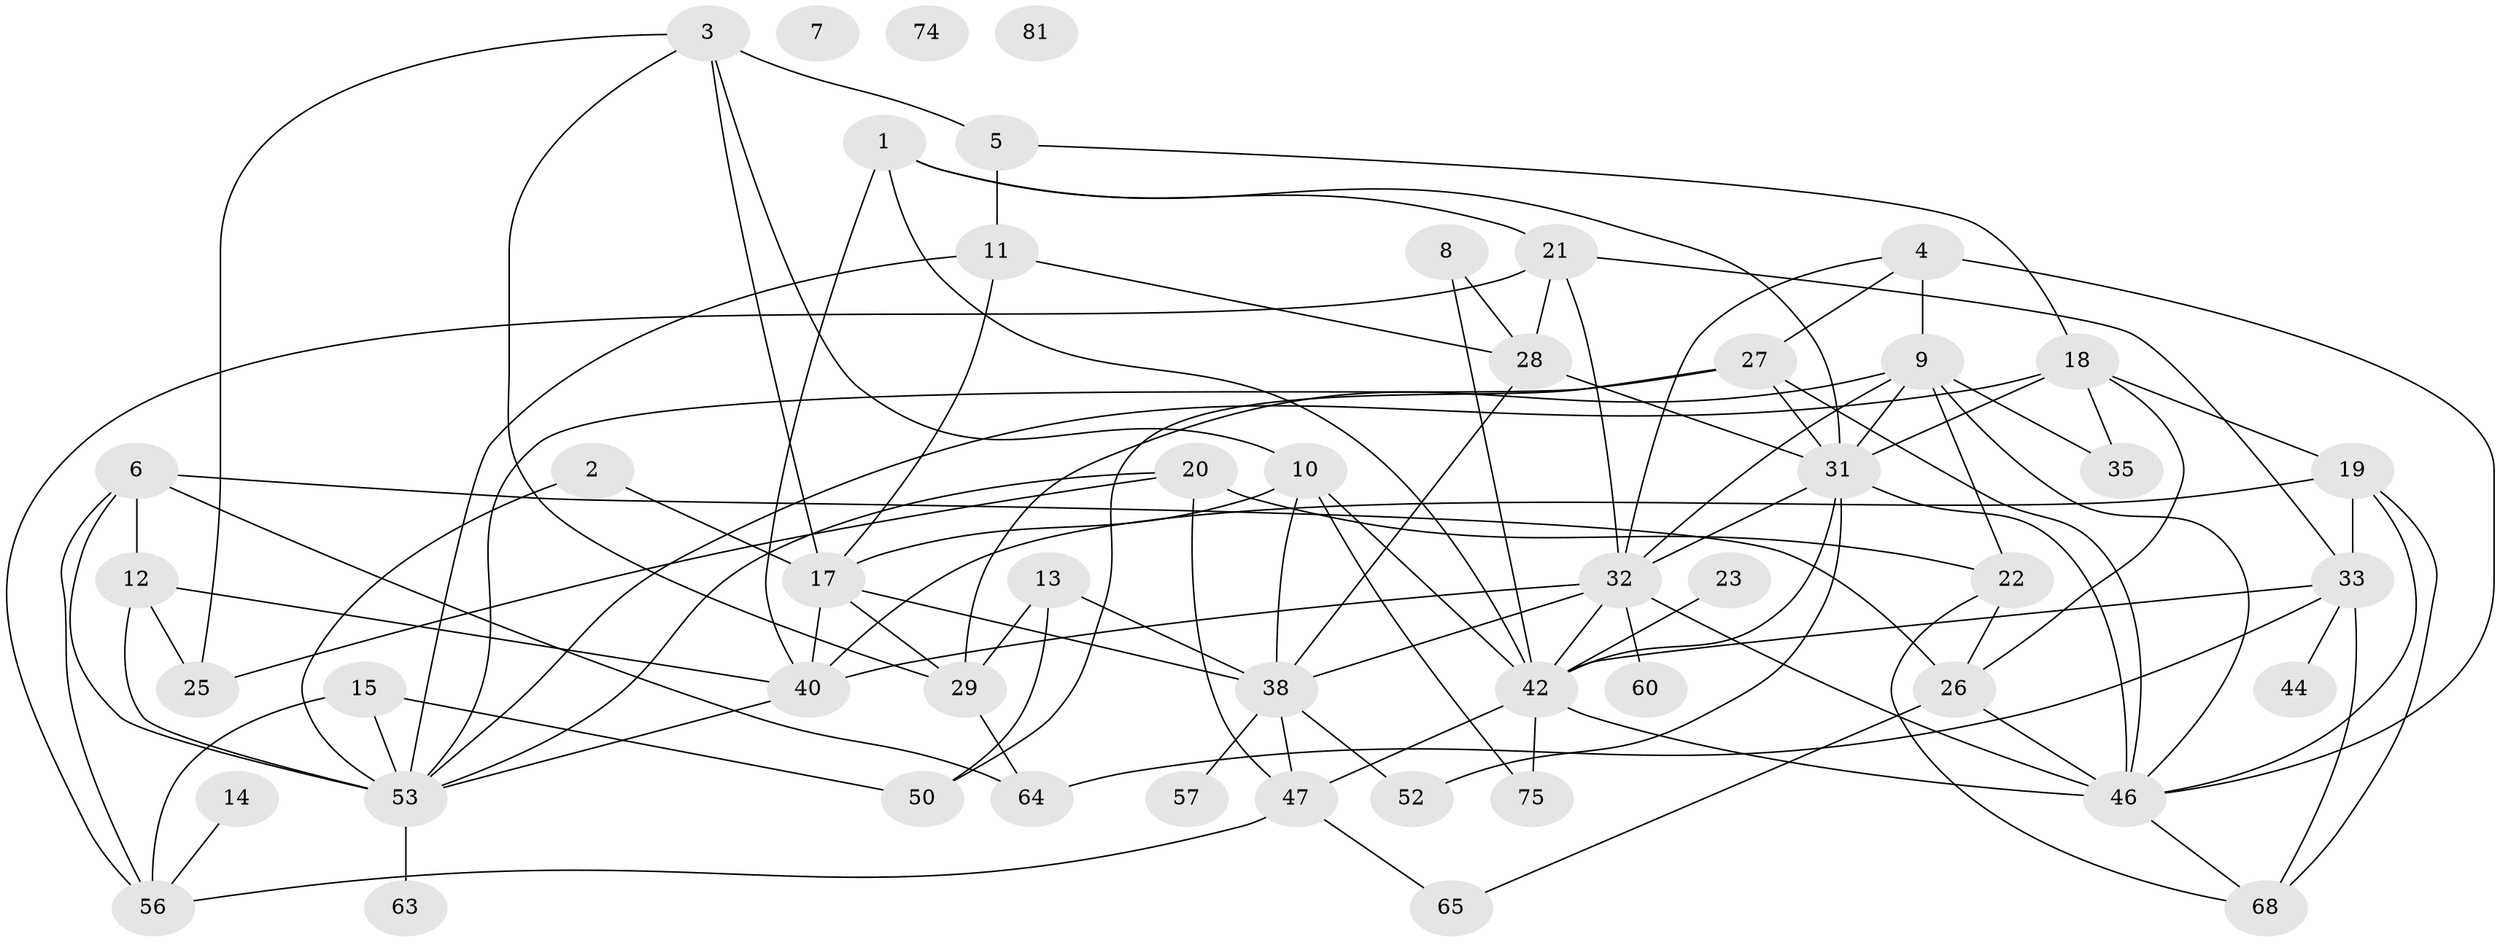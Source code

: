 // original degree distribution, {4: 0.1566265060240964, 1: 0.13253012048192772, 2: 0.21686746987951808, 6: 0.12048192771084337, 0: 0.03614457831325301, 3: 0.20481927710843373, 5: 0.08433734939759036, 7: 0.03614457831325301, 10: 0.012048192771084338}
// Generated by graph-tools (version 1.1) at 2025/41/03/06/25 10:41:25]
// undirected, 50 vertices, 103 edges
graph export_dot {
graph [start="1"]
  node [color=gray90,style=filled];
  1 [super="+36"];
  2 [super="+39"];
  3 [super="+49"];
  4 [super="+48"];
  5 [super="+58"];
  6 [super="+70"];
  7;
  8 [super="+37"];
  9 [super="+82"];
  10 [super="+67"];
  11;
  12 [super="+30"];
  13;
  14;
  15 [super="+16"];
  17 [super="+83"];
  18 [super="+24"];
  19 [super="+72"];
  20 [super="+54"];
  21 [super="+71"];
  22 [super="+61"];
  23;
  25 [super="+45"];
  26 [super="+43"];
  27 [super="+62"];
  28 [super="+51"];
  29 [super="+55"];
  31 [super="+59"];
  32 [super="+79"];
  33 [super="+34"];
  35;
  38 [super="+78"];
  40 [super="+41"];
  42 [super="+73"];
  44;
  46 [super="+69"];
  47;
  50;
  52;
  53 [super="+66"];
  56 [super="+80"];
  57;
  60;
  63;
  64;
  65 [super="+77"];
  68 [super="+76"];
  74;
  75;
  81;
  1 -- 31;
  1 -- 40;
  1 -- 42;
  1 -- 21;
  2 -- 53;
  2 -- 17;
  3 -- 5;
  3 -- 10;
  3 -- 29;
  3 -- 17;
  3 -- 25;
  4 -- 27;
  4 -- 32;
  4 -- 46;
  4 -- 9;
  5 -- 18;
  5 -- 11;
  6 -- 12;
  6 -- 56;
  6 -- 64;
  6 -- 26;
  6 -- 53;
  8 -- 28;
  8 -- 42;
  9 -- 46;
  9 -- 32;
  9 -- 35;
  9 -- 22;
  9 -- 29;
  9 -- 31;
  10 -- 42;
  10 -- 17;
  10 -- 75;
  10 -- 38;
  11 -- 17;
  11 -- 53;
  11 -- 28;
  12 -- 40;
  12 -- 25;
  12 -- 53;
  13 -- 29;
  13 -- 38;
  13 -- 50;
  14 -- 56;
  15 -- 50;
  15 -- 53 [weight=2];
  15 -- 56;
  17 -- 38;
  17 -- 40;
  17 -- 29;
  18 -- 19;
  18 -- 35;
  18 -- 53;
  18 -- 26;
  18 -- 31;
  19 -- 33;
  19 -- 40;
  19 -- 68;
  19 -- 46;
  20 -- 25;
  20 -- 47;
  20 -- 53;
  20 -- 22;
  21 -- 32;
  21 -- 33;
  21 -- 28;
  21 -- 56;
  22 -- 26;
  22 -- 68;
  23 -- 42;
  26 -- 46;
  26 -- 65;
  27 -- 50;
  27 -- 31;
  27 -- 46;
  27 -- 53;
  28 -- 31;
  28 -- 38;
  29 -- 64;
  31 -- 42;
  31 -- 52;
  31 -- 46 [weight=2];
  31 -- 32;
  32 -- 46;
  32 -- 42;
  32 -- 38;
  32 -- 40;
  32 -- 60;
  33 -- 42;
  33 -- 44;
  33 -- 68;
  33 -- 64;
  38 -- 52;
  38 -- 57;
  38 -- 47;
  40 -- 53;
  42 -- 46;
  42 -- 75;
  42 -- 47;
  46 -- 68;
  47 -- 56;
  47 -- 65;
  53 -- 63;
}

